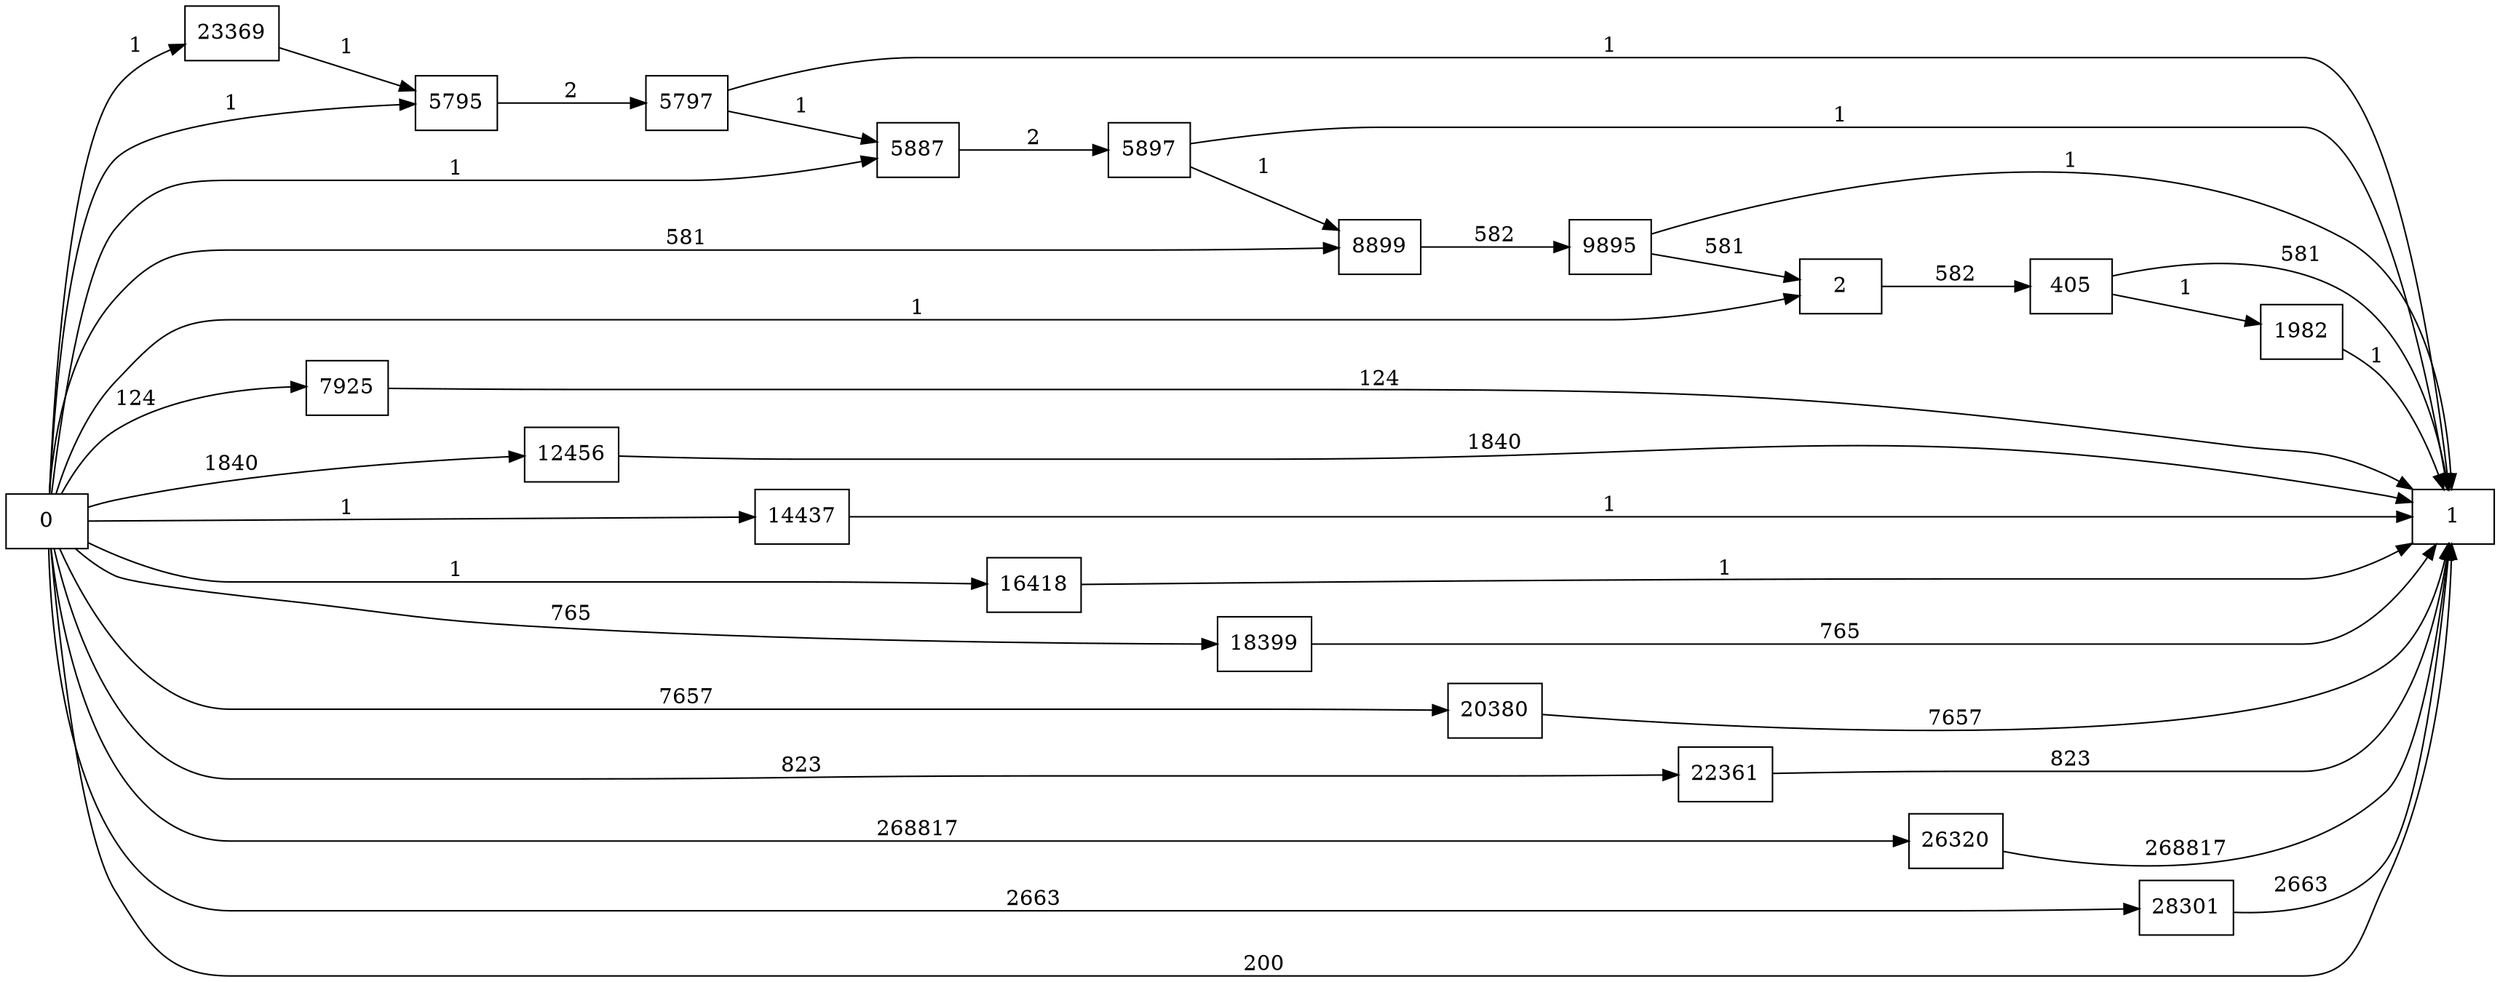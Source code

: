 digraph {
	graph [rankdir=LR]
	node [shape=rectangle]
	2 -> 405 [label=582]
	405 -> 1 [label=581]
	405 -> 1982 [label=1]
	1982 -> 1 [label=1]
	5795 -> 5797 [label=2]
	5797 -> 5887 [label=1]
	5797 -> 1 [label=1]
	5887 -> 5897 [label=2]
	5897 -> 1 [label=1]
	5897 -> 8899 [label=1]
	7925 -> 1 [label=124]
	8899 -> 9895 [label=582]
	9895 -> 1 [label=1]
	9895 -> 2 [label=581]
	12456 -> 1 [label=1840]
	14437 -> 1 [label=1]
	16418 -> 1 [label=1]
	18399 -> 1 [label=765]
	20380 -> 1 [label=7657]
	22361 -> 1 [label=823]
	23369 -> 5795 [label=1]
	26320 -> 1 [label=268817]
	28301 -> 1 [label=2663]
	0 -> 2 [label=1]
	0 -> 8899 [label=581]
	0 -> 1 [label=200]
	0 -> 5795 [label=1]
	0 -> 7925 [label=124]
	0 -> 5887 [label=1]
	0 -> 12456 [label=1840]
	0 -> 14437 [label=1]
	0 -> 16418 [label=1]
	0 -> 18399 [label=765]
	0 -> 20380 [label=7657]
	0 -> 22361 [label=823]
	0 -> 23369 [label=1]
	0 -> 26320 [label=268817]
	0 -> 28301 [label=2663]
}

